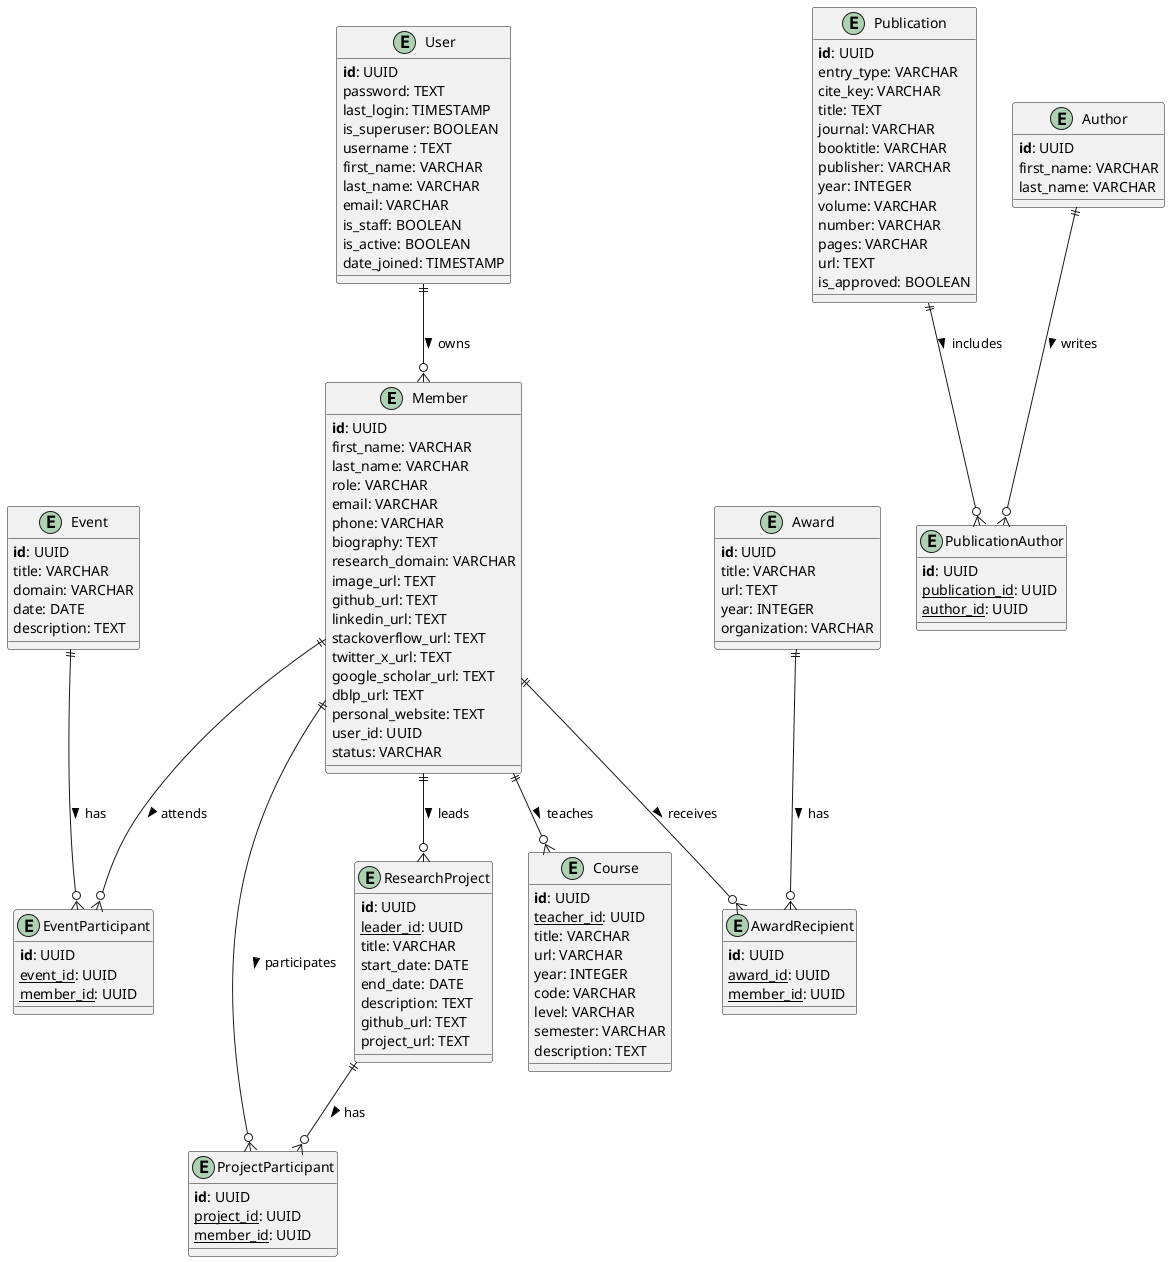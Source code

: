@startuml
!define primary_key(x) <b>x</b>
!define foreign_key(x) <u>x</u>

entity Member {
  primary_key(id): UUID
  first_name: VARCHAR
  last_name: VARCHAR
  role: VARCHAR
  email: VARCHAR
  phone: VARCHAR
  biography: TEXT
  research_domain: VARCHAR
  image_url: TEXT
  github_url: TEXT
  linkedin_url: TEXT
  stackoverflow_url: TEXT
  twitter_x_url: TEXT
  google_scholar_url: TEXT
  dblp_url: TEXT
  personal_website: TEXT
  user_id: UUID
  status: VARCHAR
}

entity User {
  primary_key(id): UUID
  password: TEXT
  last_login: TIMESTAMP
  is_superuser: BOOLEAN
  username : TEXT
  first_name: VARCHAR
  last_name: VARCHAR
  email: VARCHAR
  is_staff: BOOLEAN
  is_active: BOOLEAN
  date_joined: TIMESTAMP
}

entity ResearchProject {
  primary_key(id): UUID
  foreign_key(leader_id): UUID
  title: VARCHAR
  start_date: DATE
  end_date: DATE
  description: TEXT
  github_url: TEXT
  project_url: TEXT
}

entity ProjectParticipant {
  primary_key(id): UUID
  foreign_key(project_id): UUID
  foreign_key(member_id): UUID
}

entity Publication {
  primary_key(id): UUID
  entry_type: VARCHAR
  cite_key: VARCHAR
  title: TEXT
  journal: VARCHAR
  booktitle: VARCHAR
  publisher: VARCHAR
  year: INTEGER
  volume: VARCHAR
  number: VARCHAR
  pages: VARCHAR
  url: TEXT
  is_approved: BOOLEAN
}

entity Author {
  primary_key(id): UUID
  first_name: VARCHAR
  last_name: VARCHAR
}

entity PublicationAuthor {
  primary_key(id): UUID
  foreign_key(publication_id): UUID
  foreign_key(author_id): UUID
}

entity Event {
  primary_key(id): UUID
  title: VARCHAR
  domain: VARCHAR
  date: DATE
  description: TEXT
}

entity EventParticipant {
  primary_key(id): UUID
  foreign_key(event_id): UUID
  foreign_key(member_id): UUID
}

entity Award {
  primary_key(id): UUID
  title: VARCHAR
  url: TEXT
  year: INTEGER
  organization: VARCHAR
}

entity AwardRecipient {
  primary_key(id): UUID
  foreign_key(award_id): UUID
  foreign_key(member_id): UUID
}

entity Course {
  primary_key(id): UUID
  foreign_key(teacher_id): UUID
  title: VARCHAR
  url: VARCHAR
  year: INTEGER
  code: VARCHAR
  level: VARCHAR
  semester: VARCHAR
  description: TEXT
}

User ||--o{ Member : owns >
ResearchProject ||--o{ ProjectParticipant : has >
Member ||--o{ ProjectParticipant : participates >
Event ||--o{ EventParticipant : has >
Member ||--o{ EventParticipant : attends >
Award ||--o{ AwardRecipient : has >
Member ||--o{ AwardRecipient : receives >
Publication ||--o{ PublicationAuthor : includes >
Author ||--o{ PublicationAuthor : writes >
Member ||--o{ ResearchProject : leads >
Member ||--o{ Course : teaches >

@enduml
